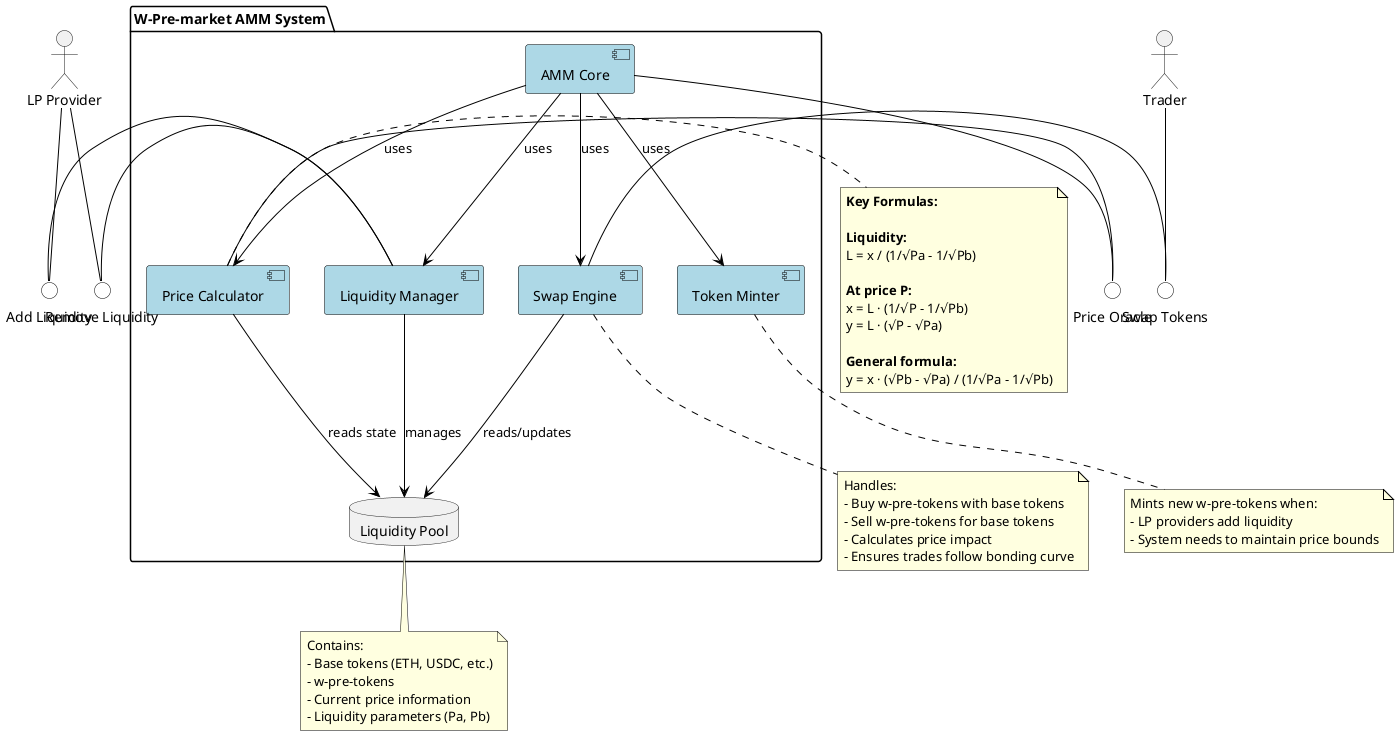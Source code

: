 @startuml W-Pre-market AMM Component Diagram

' Style
skinparam component {
    BackgroundColor LightBlue
    BorderColor Black
    ArrowColor Black
}

skinparam interface {
    BackgroundColor White
    BorderColor Black
}

skinparam note {
    BackgroundColor LightYellow
    BorderColor Black
}

' Components
package "W-Pre-market AMM System" {
    component [AMM Core] as Core
    component [Price Calculator] as Calculator
    component [Token Minter] as Minter
    component [Liquidity Manager] as LiquidityManager
    component [Swap Engine] as SwapEngine
    database "Liquidity Pool" as Pool
}

' External actors
actor "LP Provider" as LPProvider
actor "Trader" as Trader

' Interfaces
interface "Add Liquidity" as IAddLiquidity
interface "Remove Liquidity" as IRemoveLiquidity
interface "Swap Tokens" as ISwap
interface "Price Oracle" as IPriceOracle

' Connections
LPProvider -- IAddLiquidity
LPProvider -- IRemoveLiquidity
Trader -- ISwap
Core -- IPriceOracle

IAddLiquidity - LiquidityManager
IRemoveLiquidity - LiquidityManager
ISwap - SwapEngine
IPriceOracle - Calculator

Core --> Calculator : uses
Core --> Minter : uses
Core --> LiquidityManager : uses
Core --> SwapEngine : uses
LiquidityManager --> Pool : manages
SwapEngine --> Pool : reads/updates
Calculator --> Pool : reads state

' Notes with formulas
note right of Calculator
  <b>Key Formulas:</b>
  
  <b>Liquidity:</b>
  L = x / (1/√Pa - 1/√Pb)
  
  <b>At price P:</b>
  x = L · (1/√P - 1/√Pb)
  y = L · (√P - √Pa)
  
  <b>General formula:</b>
  y = x · (√Pb - √Pa) / (1/√Pa - 1/√Pb)
end note

note bottom of Pool
  Contains:
  - Base tokens (ETH, USDC, etc.)
  - w-pre-tokens
  - Current price information
  - Liquidity parameters (Pa, Pb)
end note

note bottom of Minter
  Mints new w-pre-tokens when:
  - LP providers add liquidity
  - System needs to maintain price bounds
end note

note bottom of SwapEngine
  Handles:
  - Buy w-pre-tokens with base tokens
  - Sell w-pre-tokens for base tokens
  - Calculates price impact
  - Ensures trades follow bonding curve
end note

@enduml 
